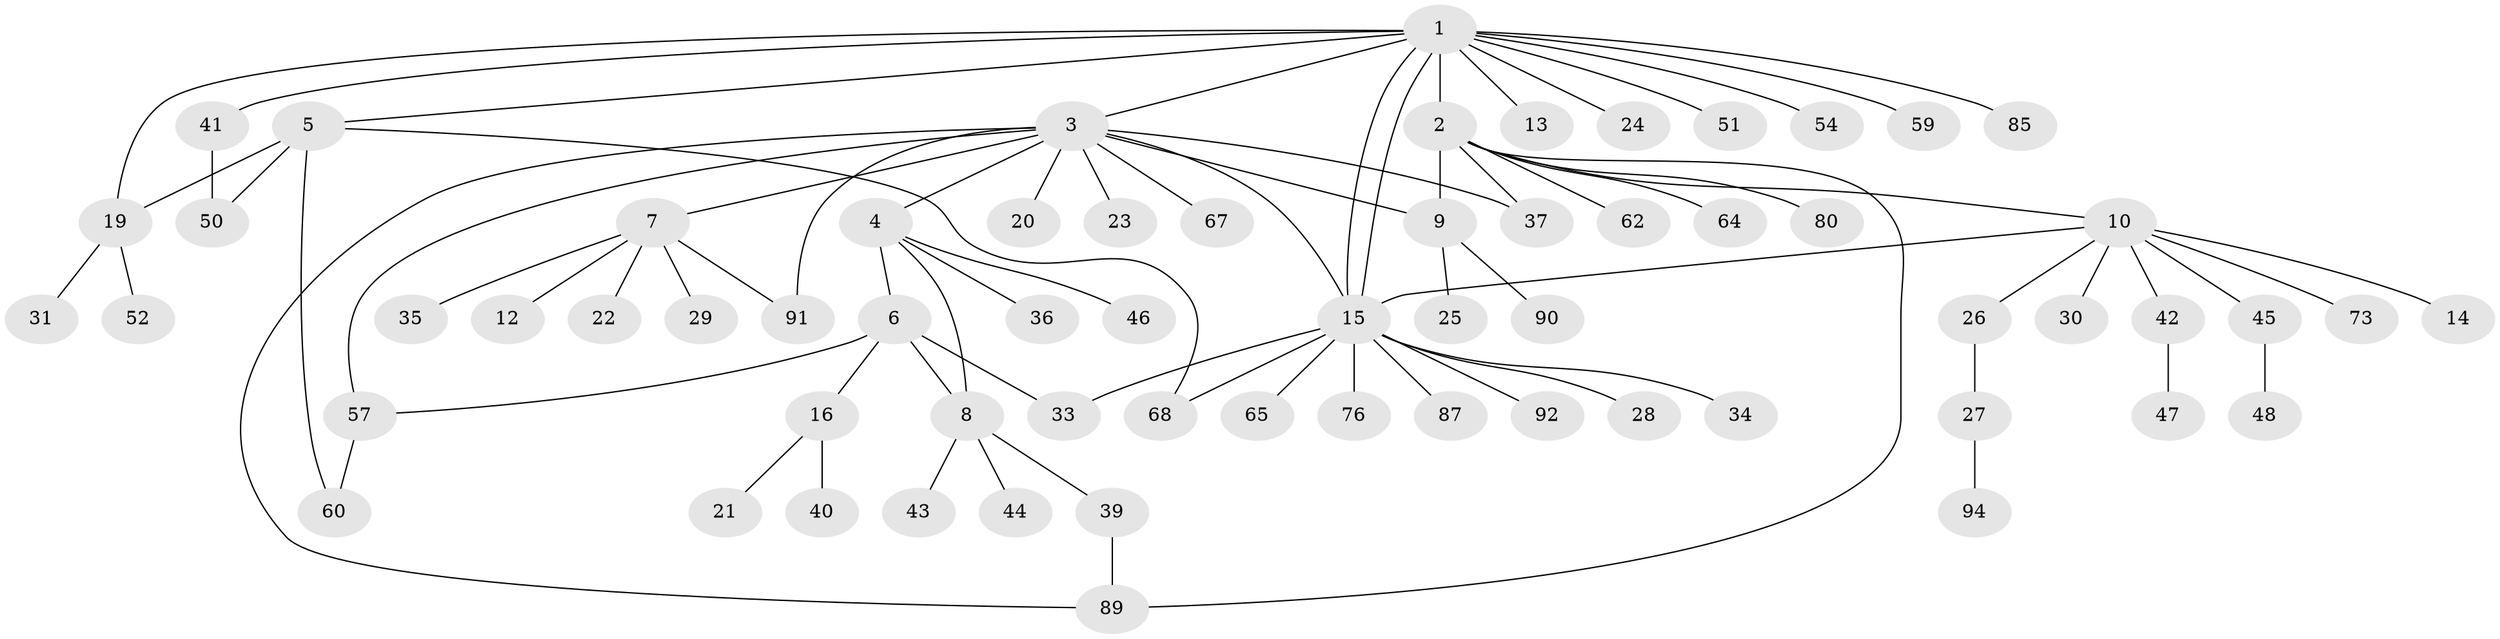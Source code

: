 // original degree distribution, {15: 0.010638297872340425, 8: 0.02127659574468085, 12: 0.010638297872340425, 5: 0.0425531914893617, 7: 0.010638297872340425, 6: 0.010638297872340425, 4: 0.0425531914893617, 1: 0.5319148936170213, 2: 0.24468085106382978, 14: 0.010638297872340425, 3: 0.06382978723404255}
// Generated by graph-tools (version 1.1) at 2025/17/03/04/25 18:17:58]
// undirected, 65 vertices, 79 edges
graph export_dot {
graph [start="1"]
  node [color=gray90,style=filled];
  1;
  2;
  3;
  4 [super="+11"];
  5;
  6 [super="+55+61"];
  7;
  8;
  9;
  10;
  12;
  13 [super="+18"];
  14;
  15 [super="+17+72+74+83"];
  16;
  19;
  20 [super="+32"];
  21;
  22;
  23;
  24;
  25;
  26;
  27;
  28;
  29 [super="+53"];
  30;
  31;
  33;
  34;
  35;
  36;
  37 [super="+81"];
  39;
  40 [super="+56"];
  41 [super="+79"];
  42 [super="+49"];
  43;
  44 [super="+86"];
  45 [super="+82+75"];
  46 [super="+71"];
  47;
  48;
  50;
  51;
  52;
  54;
  57 [super="+69"];
  59;
  60 [super="+66"];
  62;
  64;
  65;
  67;
  68 [super="+78"];
  73;
  76;
  80;
  85;
  87;
  89;
  90;
  91;
  92;
  94;
  1 -- 2;
  1 -- 3;
  1 -- 5;
  1 -- 13 [weight=2];
  1 -- 15 [weight=2];
  1 -- 15;
  1 -- 19;
  1 -- 24;
  1 -- 41;
  1 -- 51;
  1 -- 54;
  1 -- 59;
  1 -- 85;
  2 -- 9;
  2 -- 10;
  2 -- 37;
  2 -- 62;
  2 -- 64;
  2 -- 80;
  2 -- 89;
  3 -- 4;
  3 -- 7;
  3 -- 9;
  3 -- 20;
  3 -- 23;
  3 -- 57;
  3 -- 67;
  3 -- 89;
  3 -- 91;
  3 -- 37;
  3 -- 15;
  4 -- 6;
  4 -- 36;
  4 -- 46;
  4 -- 8;
  5 -- 19;
  5 -- 50;
  5 -- 60;
  5 -- 68;
  6 -- 8;
  6 -- 16;
  6 -- 33;
  6 -- 57;
  7 -- 12;
  7 -- 22;
  7 -- 29;
  7 -- 35;
  7 -- 91;
  8 -- 39;
  8 -- 43;
  8 -- 44;
  9 -- 25;
  9 -- 90;
  10 -- 14;
  10 -- 15;
  10 -- 26;
  10 -- 30;
  10 -- 42;
  10 -- 45;
  10 -- 73;
  15 -- 28;
  15 -- 34;
  15 -- 65;
  15 -- 68;
  15 -- 76;
  15 -- 87;
  15 -- 92;
  15 -- 33;
  16 -- 21;
  16 -- 40;
  19 -- 31;
  19 -- 52;
  26 -- 27;
  27 -- 94;
  39 -- 89;
  41 -- 50;
  42 -- 47;
  45 -- 48;
  57 -- 60;
}
